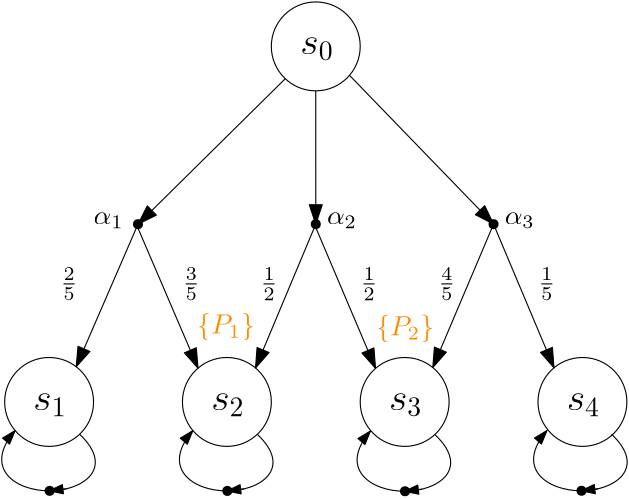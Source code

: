 <?xml version="1.0"?>
<!DOCTYPE ipe SYSTEM "ipe.dtd">
<ipe version="70206" creator="Ipe 7.2.6">
<info created="D:20180512202912" modified="D:20180512203150"/>
<ipestyle name="basic">
<symbol name="arrow/arc(spx)">
<path stroke="sym-stroke" fill="sym-stroke" pen="sym-pen">
0 0 m
-1 0.333 l
-1 -0.333 l
h
</path>
</symbol>
<symbol name="arrow/farc(spx)">
<path stroke="sym-stroke" fill="white" pen="sym-pen">
0 0 m
-1 0.333 l
-1 -0.333 l
h
</path>
</symbol>
<symbol name="arrow/ptarc(spx)">
<path stroke="sym-stroke" fill="sym-stroke" pen="sym-pen">
0 0 m
-1 0.333 l
-0.8 0 l
-1 -0.333 l
h
</path>
</symbol>
<symbol name="arrow/fptarc(spx)">
<path stroke="sym-stroke" fill="white" pen="sym-pen">
0 0 m
-1 0.333 l
-0.8 0 l
-1 -0.333 l
h
</path>
</symbol>
<symbol name="mark/circle(sx)" transformations="translations">
<path fill="sym-stroke">
0.6 0 0 0.6 0 0 e
0.4 0 0 0.4 0 0 e
</path>
</symbol>
<symbol name="mark/disk(sx)" transformations="translations">
<path fill="sym-stroke">
0.6 0 0 0.6 0 0 e
</path>
</symbol>
<symbol name="mark/fdisk(sfx)" transformations="translations">
<group>
<path fill="sym-fill">
0.5 0 0 0.5 0 0 e
</path>
<path fill="sym-stroke" fillrule="eofill">
0.6 0 0 0.6 0 0 e
0.4 0 0 0.4 0 0 e
</path>
</group>
</symbol>
<symbol name="mark/box(sx)" transformations="translations">
<path fill="sym-stroke" fillrule="eofill">
-0.6 -0.6 m
0.6 -0.6 l
0.6 0.6 l
-0.6 0.6 l
h
-0.4 -0.4 m
0.4 -0.4 l
0.4 0.4 l
-0.4 0.4 l
h
</path>
</symbol>
<symbol name="mark/square(sx)" transformations="translations">
<path fill="sym-stroke">
-0.6 -0.6 m
0.6 -0.6 l
0.6 0.6 l
-0.6 0.6 l
h
</path>
</symbol>
<symbol name="mark/fsquare(sfx)" transformations="translations">
<group>
<path fill="sym-fill">
-0.5 -0.5 m
0.5 -0.5 l
0.5 0.5 l
-0.5 0.5 l
h
</path>
<path fill="sym-stroke" fillrule="eofill">
-0.6 -0.6 m
0.6 -0.6 l
0.6 0.6 l
-0.6 0.6 l
h
-0.4 -0.4 m
0.4 -0.4 l
0.4 0.4 l
-0.4 0.4 l
h
</path>
</group>
</symbol>
<symbol name="mark/cross(sx)" transformations="translations">
<group>
<path fill="sym-stroke">
-0.43 -0.57 m
0.57 0.43 l
0.43 0.57 l
-0.57 -0.43 l
h
</path>
<path fill="sym-stroke">
-0.43 0.57 m
0.57 -0.43 l
0.43 -0.57 l
-0.57 0.43 l
h
</path>
</group>
</symbol>
<symbol name="arrow/fnormal(spx)">
<path stroke="sym-stroke" fill="white" pen="sym-pen">
0 0 m
-1 0.333 l
-1 -0.333 l
h
</path>
</symbol>
<symbol name="arrow/pointed(spx)">
<path stroke="sym-stroke" fill="sym-stroke" pen="sym-pen">
0 0 m
-1 0.333 l
-0.8 0 l
-1 -0.333 l
h
</path>
</symbol>
<symbol name="arrow/fpointed(spx)">
<path stroke="sym-stroke" fill="white" pen="sym-pen">
0 0 m
-1 0.333 l
-0.8 0 l
-1 -0.333 l
h
</path>
</symbol>
<symbol name="arrow/linear(spx)">
<path stroke="sym-stroke" pen="sym-pen">
-1 0.333 m
0 0 l
-1 -0.333 l
</path>
</symbol>
<symbol name="arrow/fdouble(spx)">
<path stroke="sym-stroke" fill="white" pen="sym-pen">
0 0 m
-1 0.333 l
-1 -0.333 l
h
-1 0 m
-2 0.333 l
-2 -0.333 l
h
</path>
</symbol>
<symbol name="arrow/double(spx)">
<path stroke="sym-stroke" fill="sym-stroke" pen="sym-pen">
0 0 m
-1 0.333 l
-1 -0.333 l
h
-1 0 m
-2 0.333 l
-2 -0.333 l
h
</path>
</symbol>
<pen name="heavier" value="0.8"/>
<pen name="fat" value="1.2"/>
<pen name="ultrafat" value="2"/>
<symbolsize name="large" value="5"/>
<symbolsize name="small" value="2"/>
<symbolsize name="tiny" value="1.1"/>
<arrowsize name="large" value="10"/>
<arrowsize name="small" value="5"/>
<arrowsize name="tiny" value="3"/>
<color name="red" value="1 0 0"/>
<color name="green" value="0 1 0"/>
<color name="blue" value="0 0 1"/>
<color name="yellow" value="1 1 0"/>
<color name="orange" value="1 0.647 0"/>
<color name="gold" value="1 0.843 0"/>
<color name="purple" value="0.627 0.125 0.941"/>
<color name="gray" value="0.745"/>
<color name="brown" value="0.647 0.165 0.165"/>
<color name="navy" value="0 0 0.502"/>
<color name="pink" value="1 0.753 0.796"/>
<color name="seagreen" value="0.18 0.545 0.341"/>
<color name="turquoise" value="0.251 0.878 0.816"/>
<color name="violet" value="0.933 0.51 0.933"/>
<color name="darkblue" value="0 0 0.545"/>
<color name="darkcyan" value="0 0.545 0.545"/>
<color name="darkgray" value="0.663"/>
<color name="darkgreen" value="0 0.392 0"/>
<color name="darkmagenta" value="0.545 0 0.545"/>
<color name="darkorange" value="1 0.549 0"/>
<color name="darkred" value="0.545 0 0"/>
<color name="lightblue" value="0.678 0.847 0.902"/>
<color name="lightcyan" value="0.878 1 1"/>
<color name="lightgray" value="0.827"/>
<color name="lightgreen" value="0.565 0.933 0.565"/>
<color name="lightyellow" value="1 1 0.878"/>
<dashstyle name="dashed" value="[4] 0"/>
<dashstyle name="dotted" value="[1 3] 0"/>
<dashstyle name="dash dotted" value="[4 2 1 2] 0"/>
<dashstyle name="dash dot dotted" value="[4 2 1 2 1 2] 0"/>
<textsize name="large" value="\large"/>
<textsize name="Large" value="\Large"/>
<textsize name="LARGE" value="\LARGE"/>
<textsize name="huge" value="\huge"/>
<textsize name="Huge" value="\Huge"/>
<textsize name="small" value="\small"/>
<textsize name="footnote" value="\footnotesize"/>
<textsize name="tiny" value="\tiny"/>
<textstyle name="center" begin="\begin{center}" end="\end{center}"/>
<textstyle name="itemize" begin="\begin{itemize}" end="\end{itemize}"/>
<textstyle name="item" begin="\begin{itemize}\item{}" end="\end{itemize}"/>
<gridsize name="4 pts" value="4"/>
<gridsize name="8 pts (~3 mm)" value="8"/>
<gridsize name="16 pts (~6 mm)" value="16"/>
<gridsize name="32 pts (~12 mm)" value="32"/>
<gridsize name="10 pts (~3.5 mm)" value="10"/>
<gridsize name="20 pts (~7 mm)" value="20"/>
<gridsize name="14 pts (~5 mm)" value="14"/>
<gridsize name="28 pts (~10 mm)" value="28"/>
<gridsize name="56 pts (~20 mm)" value="56"/>
<anglesize name="90 deg" value="90"/>
<anglesize name="60 deg" value="60"/>
<anglesize name="45 deg" value="45"/>
<anglesize name="30 deg" value="30"/>
<anglesize name="22.5 deg" value="22.5"/>
<opacity name="10%" value="0.1"/>
<opacity name="30%" value="0.3"/>
<opacity name="50%" value="0.5"/>
<opacity name="75%" value="0.75"/>
<tiling name="falling" angle="-60" step="4" width="1"/>
<tiling name="rising" angle="30" step="4" width="1"/>
</ipestyle>
<page>
<layer name="alpha"/>
<view layers="alpha" active="alpha"/>
<path layer="alpha" stroke="black">
16 0 0 16 160 800 e
</path>
<text matrix="1 0 0 1 -1.55323 1.16472" transformations="translations" pos="156 796" stroke="black" type="label" width="12.096" height="6.179" depth="2.15" valign="baseline" size="Large" style="math">s_0</text>
<path matrix="1 0 0 1 -32 -128" stroke="black">
16 0 0 16 160 800 e
</path>
<path matrix="1 0 0 1 -96 -128" stroke="black">
16 0 0 16 160 800 e
</path>
<path matrix="1 0 0 1 32 -128" stroke="black">
16 0 0 16 160 800 e
</path>
<path matrix="1 0 0 1 96 -128" stroke="black">
16 0 0 16 160 800 e
</path>
<path stroke="black" arrow="normal/normal">
149.016 788.366 m
96 736 l
</path>
<path stroke="black" arrow="normal/normal">
159.993 784 m
160 736 l
</path>
<path stroke="black" arrow="normal/normal">
172.14 789.578 m
224 736 l
</path>
<use name="mark/disk(sx)" pos="96 736" size="normal" stroke="black"/>
<use name="mark/disk(sx)" pos="160 736" size="normal" stroke="black"/>
<use name="mark/disk(sx)" pos="224 736" size="normal" stroke="black"/>
<path stroke="black" arrow="normal/normal">
96 736 m
73.7646 684.675 l
</path>
<path stroke="black" arrow="normal/normal">
95.691 735.287 m
117.603 684.161 l
</path>
<path stroke="black" arrow="normal/normal">
160 736 m
138.316 684.23 l
</path>
<path stroke="black" arrow="normal/normal">
159.744 735.388 m
181.512 684.084 l
</path>
<path stroke="black" arrow="normal/normal">
224 736 m
202.129 684.386 l
</path>
<path stroke="black" arrow="normal/normal">
224 736 m
245.757 684.291 l
</path>
<path stroke="black" arrow="normal/small">
74.9901 660.372 m
88 648
64 632
40 648
51.7557 661.701 c
</path>
<use name="mark/disk(sx)" pos="64.1822 640.001" size="normal" stroke="black"/>
<path stroke="black" arrow="normal/small">
70.3166 640.752 m
64 640 l
</path>
<path matrix="1 0 0 1 63.9792 -0.0325694" stroke="black" arrow="normal/small">
74.9901 660.372 m
88 648
64 632
40 648
51.7557 661.701 c
</path>
<use matrix="1 0 0 1 63.9792 -0.0325694" name="mark/disk(sx)" pos="64.1822 640.001" size="normal" stroke="black"/>
<path matrix="1 0 0 1 63.9792 -0.0325694" stroke="black" arrow="normal/small">
70.3166 640.752 m
64 640 l
</path>
<path matrix="1 0 0 1 127.938 -0.152161" stroke="black" arrow="normal/small">
74.9901 660.372 m
88 648
64 632
40 648
51.7557 661.701 c
</path>
<use matrix="1 0 0 1 127.938 -0.152161" name="mark/disk(sx)" pos="64.1822 640.001" size="normal" stroke="black"/>
<path matrix="1 0 0 1 127.938 -0.152161" stroke="black" arrow="normal/small">
70.3166 640.752 m
64 640 l
</path>
<path matrix="1 0 0 1 191.48 0.0220269" stroke="black" arrow="normal/small">
74.9901 660.372 m
88 648
64 632
40 648
51.7557 661.701 c
</path>
<use matrix="1 0 0 1 191.48 0.0220269" name="mark/disk(sx)" pos="64.1822 640.001" size="normal" stroke="black"/>
<path matrix="1 0 0 1 191.48 0.0220269" stroke="black" arrow="normal/small">
70.3166 640.752 m
64 640 l
</path>
<text matrix="1 0 0 1 4 0" transformations="translations" pos="76 736" stroke="black" type="label" width="10.842" height="4.294" depth="1.49" valign="baseline" style="math">\alpha_1</text>
<text matrix="1 0 0 1 16 0" transformations="translations" pos="148 736" stroke="black" type="label" width="10.842" height="4.294" depth="1.49" valign="baseline" style="math">\alpha_2</text>
<text matrix="1 0 0 1 -4 0" transformations="translations" pos="232 736" stroke="black" type="label" width="10.842" height="4.294" depth="1.49" valign="baseline" style="math">\alpha_3</text>
<text matrix="1 0 0 1 -8 -4" transformations="translations" pos="76 716" stroke="black" type="label" width="6.362" height="8.422" depth="3.43" valign="baseline" style="math">\frac{2}{5}</text>
<text matrix="1 0 0 1 0 -4" transformations="translations" pos="112 716" stroke="black" type="label" width="6.362" height="8.422" depth="3.43" valign="baseline" style="math">\frac{3}{5}</text>
<text transformations="translations" pos="140 712" stroke="black" type="label" width="6.362" height="8.422" depth="3.43" valign="baseline" style="math">\frac{1}{2}</text>
<text matrix="1 0 0 1 36 0" transformations="translations" pos="140 712" stroke="black" type="label" width="6.362" height="8.422" depth="3.43" valign="baseline" style="math">\frac{1}{2}</text>
<text transformations="translations" pos="204 712" stroke="black" type="label" width="6.362" height="8.422" depth="3.43" valign="baseline" style="math">\frac{4}{5}</text>
<text transformations="translations" pos="240 712" stroke="black" type="label" width="6.362" height="8.422" depth="3.43" valign="baseline" style="math">\frac{1}{5}</text>
<text matrix="1 0 0 1 -1.66909 0.980135" transformations="translations" pos="60 668" stroke="black" type="label" width="12.096" height="6.179" depth="2.15" valign="baseline" size="Large" style="math">s_1</text>
<text matrix="1 0 0 1 -1.66909 0.980135" transformations="translations" pos="124 668" stroke="black" type="label" width="12.096" height="6.179" depth="2.15" valign="baseline" size="Large" style="math">s_2</text>
<text matrix="1 0 0 1 -1.66909 0.980135" transformations="translations" pos="188 668" stroke="black" type="label" width="12.096" height="6.179" depth="2.15" valign="baseline" size="Large" style="math">s_3</text>
<text matrix="1 0 0 1 -1.66909 0.980135" transformations="translations" pos="252 668" stroke="black" type="label" width="12.096" height="6.179" depth="2.15" valign="baseline" size="Large" style="math">s_4</text>
<text matrix="1 0 0 1 21.2584 20.6441" transformations="translations" pos="96 676" stroke="darkorange" type="label" width="20.828" height="7.473" depth="2.49" valign="baseline" style="math">\{P_1\}</text>
<text matrix="1 0 0 1 21.7512 20" transformations="translations" pos="160 676" stroke="darkorange" type="label" width="20.828" height="7.473" depth="2.49" valign="baseline" style="math">\{P_2\}</text>
</page>
</ipe>
